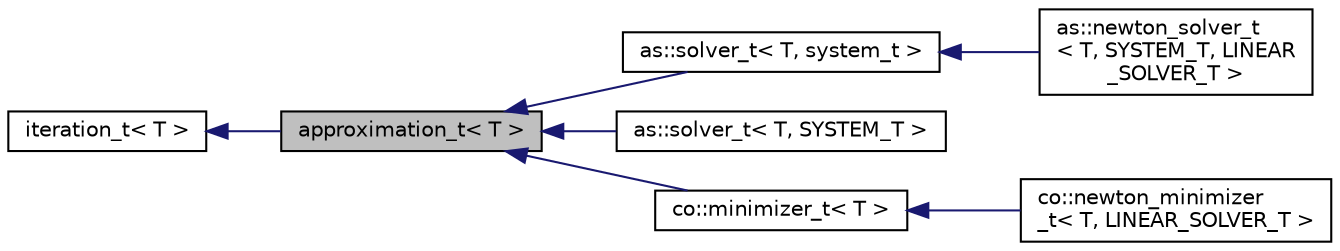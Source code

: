 digraph "approximation_t&lt; T &gt;"
{
 // LATEX_PDF_SIZE
  edge [fontname="Helvetica",fontsize="10",labelfontname="Helvetica",labelfontsize="10"];
  node [fontname="Helvetica",fontsize="10",shape=record];
  rankdir="LR";
  Node1 [label="approximation_t\< T \>",height=0.2,width=0.4,color="black", fillcolor="grey75", style="filled", fontcolor="black",tooltip=" "];
  Node2 -> Node1 [dir="back",color="midnightblue",fontsize="10",style="solid",fontname="Helvetica"];
  Node2 [label="iteration_t\< T \>",height=0.2,width=0.4,color="black", fillcolor="white", style="filled",URL="$classiteration__t.html",tooltip=" "];
  Node1 -> Node3 [dir="back",color="midnightblue",fontsize="10",style="solid",fontname="Helvetica"];
  Node3 [label="as::solver_t\< T, system_t \>",height=0.2,width=0.4,color="black", fillcolor="white", style="filled",URL="$classas_1_1solver__t.html",tooltip=" "];
  Node3 -> Node4 [dir="back",color="midnightblue",fontsize="10",style="solid",fontname="Helvetica"];
  Node4 [label="as::newton_solver_t\l\< T, SYSTEM_T, LINEAR\l_SOLVER_T \>",height=0.2,width=0.4,color="black", fillcolor="white", style="filled",URL="$classas_1_1newton__solver__t.html",tooltip=" "];
  Node1 -> Node5 [dir="back",color="midnightblue",fontsize="10",style="solid",fontname="Helvetica"];
  Node5 [label="as::solver_t\< T, SYSTEM_T \>",height=0.2,width=0.4,color="black", fillcolor="white", style="filled",URL="$classas_1_1solver__t.html",tooltip=" "];
  Node1 -> Node6 [dir="back",color="midnightblue",fontsize="10",style="solid",fontname="Helvetica"];
  Node6 [label="co::minimizer_t\< T \>",height=0.2,width=0.4,color="black", fillcolor="white", style="filled",URL="$classco_1_1minimizer__t.html",tooltip=" "];
  Node6 -> Node7 [dir="back",color="midnightblue",fontsize="10",style="solid",fontname="Helvetica"];
  Node7 [label="co::newton_minimizer\l_t\< T, LINEAR_SOLVER_T \>",height=0.2,width=0.4,color="black", fillcolor="white", style="filled",URL="$classco_1_1newton__minimizer__t.html",tooltip=" "];
}
